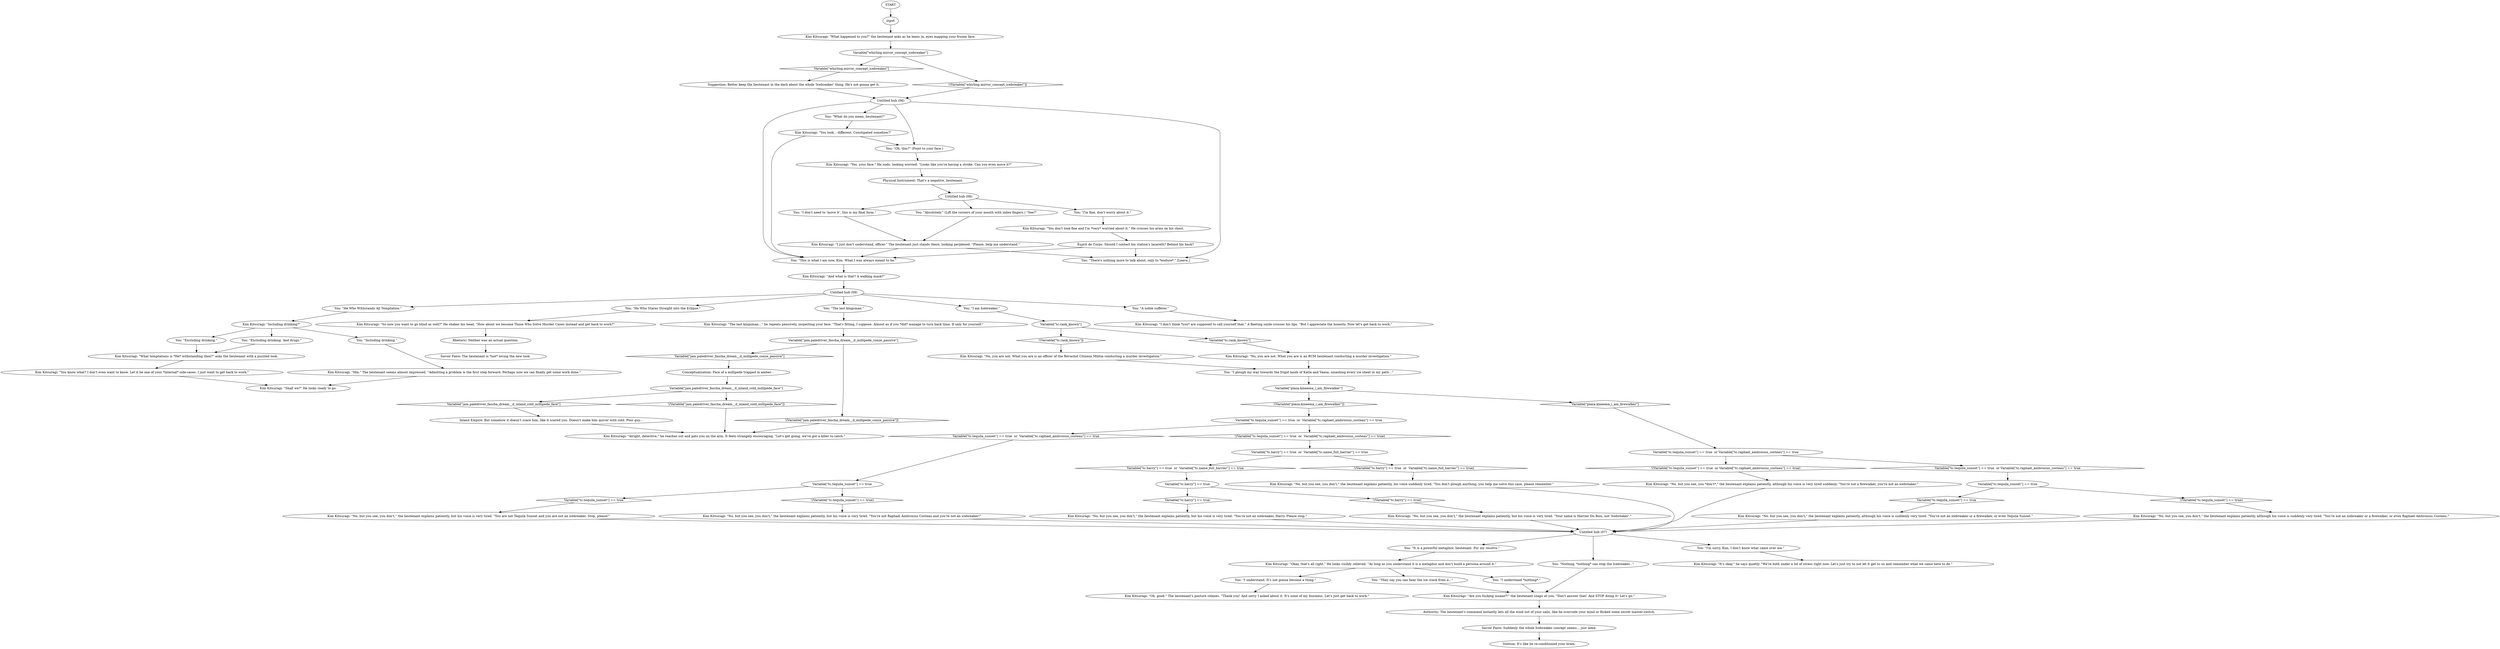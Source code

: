 # KIM SWITCH / PORTRAIT REACTION
# The conversation you and Kim are gonna have the first time he sees you with your new and powerful visage, Icebreaker.
# ==================================================
digraph G {
	  0 [label="START"];
	  1 [label="input"];
	  2 [label="Untitled hub (06)"];
	  3 [label="Untitled hub (07)"];
	  4 [label="Esprit de Corps: Should I contact his station's lazareth? Behind his back?"];
	  5 [label="Kim Kitsuragi: \"Are you fucking insane?!\" the lieutenant snaps at you. \"Don't answer that! And STOP doing it! Let's go.\""];
	  6 [label="Kim Kitsuragi: \"No, but you see, you don't,\" the lieutenant explains patiently, but his voice is very tired. \"You are not Tequila Sunset and you are not an icebreaker. Stop, please!\""];
	  7 [label="You: \"I understand. It's not gonna become a thing.\""];
	  8 [label="You: \"I don't need to 'move it', this is my final form.\""];
	  9 [label="Kim Kitsuragi: \"Alright, detective,\" he reaches out and pats you on the arm. It feels strangely encouraging. \"Let's get going, we've got a killer to catch.\""];
	  10 [label="Inland Empire: But somehow it doesn't scare him, like it scared you. Doesn't make him quiver with cold. Poor guy..."];
	  11 [label="Volition: It's like he re-conditioned your brain."];
	  12 [label="Physical Instrument: That's a negative, lieutenant."];
	  13 [label="Savoir Faire: The lieutenant is *not* loving the new look."];
	  14 [label="Variable[\"jam.paledriver_fascha_dream__d_inland_cold_millipede_face\"]"];
	  15 [label="Variable[\"jam.paledriver_fascha_dream__d_inland_cold_millipede_face\"]", shape=diamond];
	  16 [label="!(Variable[\"jam.paledriver_fascha_dream__d_inland_cold_millipede_face\"])", shape=diamond];
	  17 [label="Kim Kitsuragi: \"No, but you see, you don't,\" the lieutenant explains patiently, his voice suddenly tired. \"You don't plough anything, you help me solve this case, please remember.\""];
	  18 [label="You: \"He Who Withstands All Temptation.\""];
	  19 [label="Kim Kitsuragi: \"So now you want to go blind as well?\" He shakes his head. \"How about we become Those Who Solve Murder Cases instead and get back to work?\""];
	  20 [label="You: \"Excluding drinking. And drugs.\""];
	  21 [label="Rhetoric: Neither was an actual question."];
	  22 [label="Kim Kitsuragi: \"No, but you see, you don't,\" the lieutenant explains patiently, although his voice is suddenly very tired. \"You're not an icebreaker or a firewalker, or even Tequila Sunset.\""];
	  23 [label="You: \"They say you can hear the ice crack from a...\""];
	  24 [label="Authority: The lieutenant's command instantly lets all the wind out of your sails, like he overrode your mind or flicked some secret master-switch."];
	  25 [label="You: \"This is what I am now, Kim. What I was always meant to be.\""];
	  26 [label="Kim Kitsuragi: \"No, but you see, you *don't*,\" the lieutenant explains patiently, although his voice is very tired suddenly. \"You're not a firewalker, you're not an icebreaker.\""];
	  27 [label="Kim Kitsuragi: \"Oh, good.\" The lieutenant's posture relaxes. \"Thank you! And sorry I asked about it. It's none of my business. Let's just get back to work.\""];
	  28 [label="Untitled hub (08)"];
	  29 [label="Kim Kitsuragi: \"No, you are not. What you are is an RCM lieutenant conducting a murder investigation.\""];
	  30 [label="Variable[\"tc.rank_known\"]"];
	  31 [label="Variable[\"tc.rank_known\"]", shape=diamond];
	  32 [label="!(Variable[\"tc.rank_known\"])", shape=diamond];
	  33 [label="Kim Kitsuragi: \"You don't look fine and I'm *very* worried about it.\" He crosses his arms on his chest."];
	  34 [label="Kim Kitsuragi: \"No, you are not. What you are is an officer of the Revachol Citizens Militia conducting a murder investigation.\""];
	  35 [label="Kim Kitsuragi: \"No, but you see, you don't,\" the lieutenant explains patiently, although his voice is suddenly very tired. \"You're not an icebreaker or a firewalker, or even Raphaël Ambrosius Costeau.\""];
	  36 [label="You: \"Including drinking.\""];
	  37 [label="Kim Kitsuragi: \"I don't think *you* are supposed to call yourself that.\" A fleeting smile crosses his lips. \"But I appreciate the honesty. Now let's get back to work.\""];
	  38 [label="Kim Kitsuragi: \"What temptations is *He* withstanding then?\" asks the lieutenant with a puzzled look."];
	  39 [label="Kim Kitsuragi: \"Hm.\" The lieutenant seems almost impressed. \"Admitting a problem is the first step forward. Perhaps now we can finally get some work done.\""];
	  40 [label="Suggestion: Better keep the lieutenant in the dark about the whole 'Icebreaker' thing. He's not gonna get it."];
	  41 [label="Kim Kitsuragi: \"Including drinking?\""];
	  42 [label="Kim Kitsuragi: \"I just don't understand, officer.\" The lieutenant just stands there, looking perplexed. \"Please, help me understand.\""];
	  43 [label="Kim Kitsuragi: \"The last kingsman...\" he repeats pensively, inspecting your face. \"That's fitting, I suppose. Almost as if you *did* manage to turn back time. If only for yourself.\""];
	  44 [label="Kim Kitsuragi: \"Shall we?\" He looks ready to go."];
	  45 [label="You: \"Oh, this?\" (Point to your face.)"];
	  46 [label="Variable[\"tc.tequila_sunset\"] == true"];
	  47 [label="Variable[\"tc.tequila_sunset\"] == true", shape=diamond];
	  48 [label="!(Variable[\"tc.tequila_sunset\"] == true)", shape=diamond];
	  49 [label="Kim Kitsuragi: \"And what is that? A walking mask?\""];
	  50 [label="Variable[\"jam.paledriver_fascha_dream__d_millipede_conze_passive\"]"];
	  51 [label="Variable[\"jam.paledriver_fascha_dream__d_millipede_conze_passive\"]", shape=diamond];
	  52 [label="!(Variable[\"jam.paledriver_fascha_dream__d_millipede_conze_passive\"])", shape=diamond];
	  53 [label="Conceptualization: Face of a millipede trapped in amber..."];
	  54 [label="Kim Kitsuragi: \"What happened to you?\" the lieutenant asks as he leans in, eyes mapping your frozen face."];
	  55 [label="Kim Kitsuragi: \"No, but you see, you don't,\" the lieutenant explains patiently, but his voice is very tired. \"You're not an icebreaker, Harry. Please stop.\""];
	  56 [label="You: \"Absolutely.\" (Lift the corners of your mouth with index fingers.) \"See?\""];
	  57 [label="Variable[\"tc.harry\"] == true  or  Variable[\"tc.name_full_harrier\"] == true"];
	  58 [label="Variable[\"tc.harry\"] == true  or  Variable[\"tc.name_full_harrier\"] == true", shape=diamond];
	  59 [label="!(Variable[\"tc.harry\"] == true  or  Variable[\"tc.name_full_harrier\"] == true)", shape=diamond];
	  60 [label="Kim Kitsuragi: \"It's okay,\" he says quietly. \"We're both under a lot of stress right now. Let's just try to not let it get to us and remember what we came here to do.\""];
	  61 [label="You: \"I'm fine, don't worry about it.\""];
	  62 [label="You: \"What do you mean, lieutenant?\""];
	  63 [label="Variable[\"tc.tequila_sunset\"] == true  or  Variable[\"tc.raphael_ambrosius_costeau\"] == true"];
	  64 [label="Variable[\"tc.tequila_sunset\"] == true  or  Variable[\"tc.raphael_ambrosius_costeau\"] == true", shape=diamond];
	  65 [label="!(Variable[\"tc.tequila_sunset\"] == true  or  Variable[\"tc.raphael_ambrosius_costeau\"] == true)", shape=diamond];
	  66 [label="You: \"He Who Stares Straight into the Eclipse.\""];
	  67 [label="Variable[\"tc.tequila_sunset\"] == true  or Variable[\"tc.raphael_ambrosius_costeau\"] == true"];
	  68 [label="Variable[\"tc.tequila_sunset\"] == true  or Variable[\"tc.raphael_ambrosius_costeau\"] == true", shape=diamond];
	  69 [label="!(Variable[\"tc.tequila_sunset\"] == true  or Variable[\"tc.raphael_ambrosius_costeau\"] == true)", shape=diamond];
	  70 [label="Variable[\"tc.tequila_sunset\"] == true"];
	  71 [label="Variable[\"tc.tequila_sunset\"] == true", shape=diamond];
	  72 [label="!(Variable[\"tc.tequila_sunset\"] == true)", shape=diamond];
	  74 [label="You: \"There's nothing more to talk about, only to *endure*.\" [Leave.]"];
	  75 [label="You: \"The last kingsman.\""];
	  76 [label="You: \"I am Icebreaker.\""];
	  77 [label="Kim Kitsuragi: \"No, but you see, you don't,\" the lieutenant explains patiently, but his voice is very tired. \"Your name is Harrier Du Bois, not 'Icebreaker'.\""];
	  78 [label="Kim Kitsuragi: \"No, but you see, you don't,\" the lieutenant explains patiently, but his voice is very tired. \"You're not Raphaël Ambrosius Costeau and you're not an icebreaker!\""];
	  79 [label="Kim Kitsuragi: \"Okay, that's all right.\" He looks visibly relieved. \"As long as you understand it is a metaphor and don't build a persona around it.\""];
	  80 [label="Kim Kitsuragi: \"You look... different. Constipated somehow?\""];
	  81 [label="You: \"I plough my way towards the frigid lands of Katla and Vaasa, smashing every ice sheet in my path...\""];
	  82 [label="You: \"Nothing, *nothing* can stop the Icebreaker...\""];
	  83 [label="Savoir Faire: Suddenly the whole Icebreaker concept seems... just lame."];
	  84 [label="You: \"It is a powerful metaphor, lieutenant. For my resolve.\""];
	  85 [label="Variable[\"whirling.mirror_concept_icebreaker\"]"];
	  86 [label="Variable[\"whirling.mirror_concept_icebreaker\"]", shape=diamond];
	  87 [label="!(Variable[\"whirling.mirror_concept_icebreaker\"])", shape=diamond];
	  88 [label="You: \"A noble sufferer.\""];
	  89 [label="You: \"Excluding drinking.\""];
	  90 [label="Variable[\"plaza.kineema_i_am_firewalker\"]"];
	  91 [label="Variable[\"plaza.kineema_i_am_firewalker\"]", shape=diamond];
	  92 [label="!(Variable[\"plaza.kineema_i_am_firewalker\"])", shape=diamond];
	  93 [label="Variable[\"tc.harry\"] == true"];
	  94 [label="Variable[\"tc.harry\"] == true", shape=diamond];
	  95 [label="!(Variable[\"tc.harry\"] == true)", shape=diamond];
	  96 [label="You: \"I'm sorry, Kim, I don't know what came over me.\""];
	  97 [label="You: \"I understand *nothing*.\""];
	  98 [label="Kim Kitsuragi: \"Yes, your face.\" He nods, looking worried. \"Looks like you're having a stroke. Can you even move it?\""];
	  99 [label="Untitled hub (09)"];
	  100 [label="Kim Kitsuragi: \"You know what? I don't even want to know. Let it be one of your *internal* side-cases. I just want to get back to work.\""];
	  0 -> 1
	  1 -> 54
	  2 -> 25
	  2 -> 74
	  2 -> 45
	  2 -> 62
	  3 -> 96
	  3 -> 82
	  3 -> 84
	  4 -> 25
	  4 -> 74
	  5 -> 24
	  6 -> 3
	  7 -> 27
	  8 -> 42
	  10 -> 9
	  12 -> 28
	  14 -> 16
	  14 -> 15
	  15 -> 10
	  16 -> 9
	  17 -> 3
	  18 -> 41
	  19 -> 21
	  20 -> 38
	  21 -> 13
	  22 -> 3
	  23 -> 5
	  24 -> 83
	  25 -> 49
	  26 -> 3
	  28 -> 56
	  28 -> 8
	  28 -> 61
	  29 -> 81
	  30 -> 32
	  30 -> 31
	  31 -> 29
	  32 -> 34
	  33 -> 4
	  34 -> 81
	  35 -> 3
	  36 -> 39
	  38 -> 100
	  39 -> 44
	  40 -> 2
	  41 -> 89
	  41 -> 36
	  41 -> 20
	  42 -> 25
	  42 -> 74
	  43 -> 50
	  45 -> 98
	  46 -> 48
	  46 -> 47
	  47 -> 6
	  48 -> 78
	  49 -> 99
	  50 -> 51
	  50 -> 52
	  51 -> 53
	  52 -> 9
	  53 -> 14
	  54 -> 85
	  55 -> 3
	  56 -> 42
	  57 -> 58
	  57 -> 59
	  58 -> 93
	  59 -> 17
	  61 -> 33
	  62 -> 80
	  63 -> 64
	  63 -> 65
	  64 -> 46
	  65 -> 57
	  66 -> 19
	  67 -> 68
	  67 -> 69
	  68 -> 70
	  69 -> 26
	  70 -> 72
	  70 -> 71
	  71 -> 22
	  72 -> 35
	  75 -> 43
	  76 -> 30
	  77 -> 3
	  78 -> 3
	  79 -> 97
	  79 -> 7
	  79 -> 23
	  80 -> 25
	  80 -> 45
	  81 -> 90
	  82 -> 5
	  83 -> 11
	  84 -> 79
	  85 -> 86
	  85 -> 87
	  86 -> 40
	  87 -> 2
	  88 -> 37
	  89 -> 38
	  90 -> 91
	  90 -> 92
	  91 -> 67
	  92 -> 63
	  93 -> 94
	  93 -> 95
	  94 -> 55
	  95 -> 77
	  96 -> 60
	  97 -> 5
	  98 -> 12
	  99 -> 66
	  99 -> 75
	  99 -> 76
	  99 -> 18
	  99 -> 88
	  100 -> 44
}

